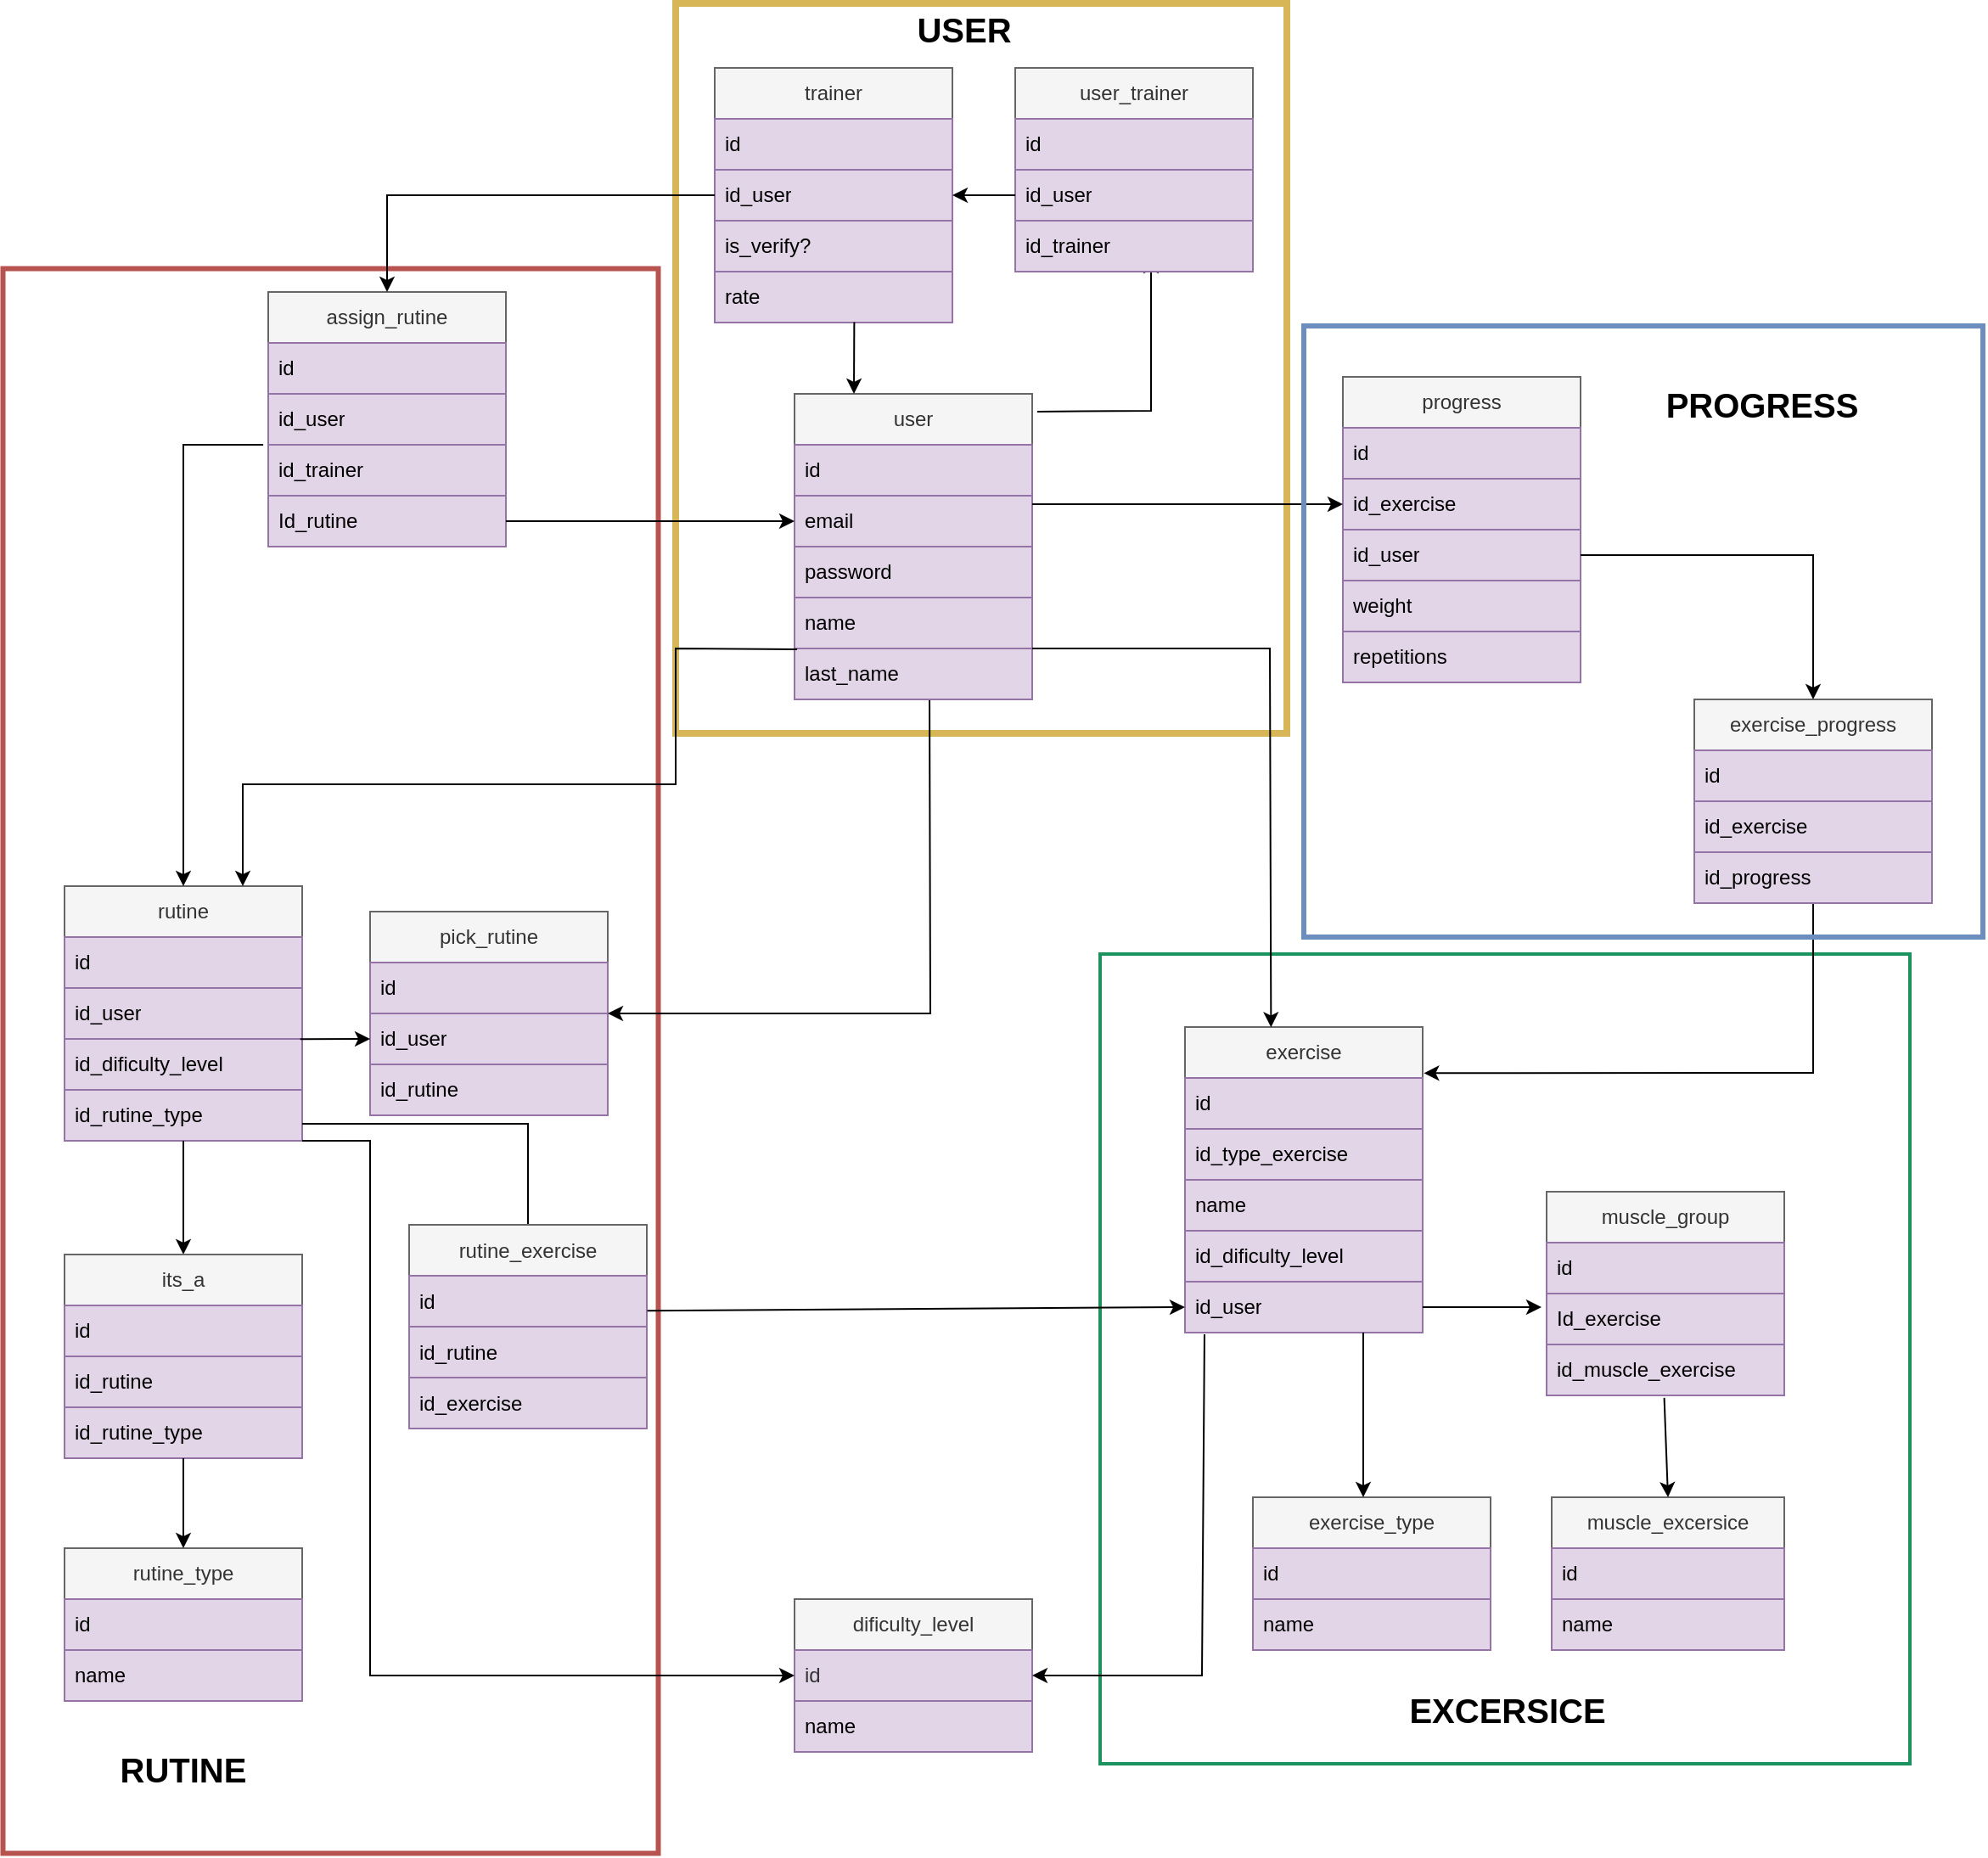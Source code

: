 <mxfile version="24.3.1" type="google">
  <diagram name="DER" id="Sy-tzXro4jiePF3tBgkx">
    <mxGraphModel grid="1" page="1" gridSize="10" guides="1" tooltips="1" connect="1" arrows="1" fold="1" pageScale="1" pageWidth="1169" pageHeight="827" math="0" shadow="0">
      <root>
        <mxCell id="0" />
        <mxCell id="1" parent="0" />
        <mxCell id="wFH0cCrwJBhisUXVBjvw-21" value="" style="rounded=0;whiteSpace=wrap;html=1;rotation=-90;fillColor=none;strokeColor=#b85450;strokeWidth=3;" vertex="1" parent="1">
          <mxGeometry x="-930" y="690" width="933.5" height="386" as="geometry" />
        </mxCell>
        <mxCell id="wFH0cCrwJBhisUXVBjvw-24" value="" style="rounded=0;whiteSpace=wrap;html=1;fillColor=none;strokeColor=#d6b656;strokeWidth=4;" vertex="1" parent="1">
          <mxGeometry x="-260" y="260" width="360" height="430" as="geometry" />
        </mxCell>
        <mxCell id="wFH0cCrwJBhisUXVBjvw-17" value="" style="whiteSpace=wrap;html=1;aspect=fixed;fillColor=none;strokeWidth=2;strokeColor=#1b935f;" vertex="1" parent="1">
          <mxGeometry x="-10" y="820" width="477" height="477" as="geometry" />
        </mxCell>
        <mxCell id="fKoAP8AsqQsR1DDhjYJr-1" value="user" style="swimlane;fontStyle=0;childLayout=stackLayout;horizontal=1;startSize=30;horizontalStack=0;resizeParent=1;resizeParentMax=0;resizeLast=0;collapsible=1;marginBottom=0;whiteSpace=wrap;html=1;fillColor=#f5f5f5;fontColor=#333333;strokeColor=#666666;" vertex="1" parent="1">
          <mxGeometry x="-190" y="490" width="140" height="180" as="geometry">
            <mxRectangle x="470" y="190" width="60" height="30" as="alternateBounds" />
          </mxGeometry>
        </mxCell>
        <mxCell id="fKoAP8AsqQsR1DDhjYJr-2" value="id" style="text;strokeColor=#9673a6;fillColor=#e1d5e7;align=left;verticalAlign=middle;spacingLeft=4;spacingRight=4;overflow=hidden;points=[[0,0.5],[1,0.5]];portConstraint=eastwest;rotatable=0;whiteSpace=wrap;html=1;" vertex="1" parent="fKoAP8AsqQsR1DDhjYJr-1">
          <mxGeometry y="30" width="140" height="30" as="geometry" />
        </mxCell>
        <mxCell id="fKoAP8AsqQsR1DDhjYJr-3" value="email" style="text;strokeColor=#9673a6;fillColor=#e1d5e7;align=left;verticalAlign=middle;spacingLeft=4;spacingRight=4;overflow=hidden;points=[[0,0.5],[1,0.5]];portConstraint=eastwest;rotatable=0;whiteSpace=wrap;html=1;" vertex="1" parent="fKoAP8AsqQsR1DDhjYJr-1">
          <mxGeometry y="60" width="140" height="30" as="geometry" />
        </mxCell>
        <mxCell id="fKoAP8AsqQsR1DDhjYJr-4" value="password" style="text;strokeColor=#9673a6;fillColor=#e1d5e7;align=left;verticalAlign=middle;spacingLeft=4;spacingRight=4;overflow=hidden;points=[[0,0.5],[1,0.5]];portConstraint=eastwest;rotatable=0;whiteSpace=wrap;html=1;" vertex="1" parent="fKoAP8AsqQsR1DDhjYJr-1">
          <mxGeometry y="90" width="140" height="30" as="geometry" />
        </mxCell>
        <mxCell id="fKoAP8AsqQsR1DDhjYJr-5" value="name" style="text;strokeColor=#9673a6;fillColor=#e1d5e7;align=left;verticalAlign=middle;spacingLeft=4;spacingRight=4;overflow=hidden;points=[[0,0.5],[1,0.5]];portConstraint=eastwest;rotatable=0;whiteSpace=wrap;html=1;" vertex="1" parent="fKoAP8AsqQsR1DDhjYJr-1">
          <mxGeometry y="120" width="140" height="30" as="geometry" />
        </mxCell>
        <mxCell id="fKoAP8AsqQsR1DDhjYJr-6" value="last_name" style="text;strokeColor=#9673a6;fillColor=#e1d5e7;align=left;verticalAlign=middle;spacingLeft=4;spacingRight=4;overflow=hidden;points=[[0,0.5],[1,0.5]];portConstraint=eastwest;rotatable=0;whiteSpace=wrap;html=1;" vertex="1" parent="fKoAP8AsqQsR1DDhjYJr-1">
          <mxGeometry y="150" width="140" height="30" as="geometry" />
        </mxCell>
        <mxCell id="fKoAP8AsqQsR1DDhjYJr-8" value="rutine" style="swimlane;fontStyle=0;childLayout=stackLayout;horizontal=1;startSize=30;horizontalStack=0;resizeParent=1;resizeParentMax=0;resizeLast=0;collapsible=1;marginBottom=0;whiteSpace=wrap;html=1;fillColor=#f5f5f5;fontColor=#333333;strokeColor=#666666;" vertex="1" parent="1">
          <mxGeometry x="-620" y="780" width="140" height="150" as="geometry" />
        </mxCell>
        <mxCell id="fKoAP8AsqQsR1DDhjYJr-9" value="id" style="text;strokeColor=#9673a6;fillColor=#e1d5e7;align=left;verticalAlign=middle;spacingLeft=4;spacingRight=4;overflow=hidden;points=[[0,0.5],[1,0.5]];portConstraint=eastwest;rotatable=0;whiteSpace=wrap;html=1;" vertex="1" parent="fKoAP8AsqQsR1DDhjYJr-8">
          <mxGeometry y="30" width="140" height="30" as="geometry" />
        </mxCell>
        <mxCell id="fKoAP8AsqQsR1DDhjYJr-10" value="id_user" style="text;strokeColor=#9673a6;fillColor=#e1d5e7;align=left;verticalAlign=middle;spacingLeft=4;spacingRight=4;overflow=hidden;points=[[0,0.5],[1,0.5]];portConstraint=eastwest;rotatable=0;whiteSpace=wrap;html=1;" vertex="1" parent="fKoAP8AsqQsR1DDhjYJr-8">
          <mxGeometry y="60" width="140" height="30" as="geometry" />
        </mxCell>
        <mxCell id="fKoAP8AsqQsR1DDhjYJr-11" value="id_dificulty_level" style="text;strokeColor=#9673a6;fillColor=#e1d5e7;align=left;verticalAlign=middle;spacingLeft=4;spacingRight=4;overflow=hidden;points=[[0,0.5],[1,0.5]];portConstraint=eastwest;rotatable=0;whiteSpace=wrap;html=1;" vertex="1" parent="fKoAP8AsqQsR1DDhjYJr-8">
          <mxGeometry y="90" width="140" height="30" as="geometry" />
        </mxCell>
        <mxCell id="fKoAP8AsqQsR1DDhjYJr-12" value="id_rutine_type" style="text;strokeColor=#9673a6;fillColor=#e1d5e7;align=left;verticalAlign=middle;spacingLeft=4;spacingRight=4;overflow=hidden;points=[[0,0.5],[1,0.5]];portConstraint=eastwest;rotatable=0;whiteSpace=wrap;html=1;" vertex="1" parent="fKoAP8AsqQsR1DDhjYJr-8">
          <mxGeometry y="120" width="140" height="30" as="geometry" />
        </mxCell>
        <mxCell id="fKoAP8AsqQsR1DDhjYJr-14" value="exercise" style="swimlane;fontStyle=0;childLayout=stackLayout;horizontal=1;startSize=30;horizontalStack=0;resizeParent=1;resizeParentMax=0;resizeLast=0;collapsible=1;marginBottom=0;whiteSpace=wrap;html=1;fillColor=#f5f5f5;fontColor=#333333;strokeColor=#666666;" vertex="1" parent="1">
          <mxGeometry x="40" y="863" width="140" height="180" as="geometry">
            <mxRectangle x="470" y="190" width="60" height="30" as="alternateBounds" />
          </mxGeometry>
        </mxCell>
        <mxCell id="fKoAP8AsqQsR1DDhjYJr-15" value="id" style="text;strokeColor=#9673a6;fillColor=#e1d5e7;align=left;verticalAlign=middle;spacingLeft=4;spacingRight=4;overflow=hidden;points=[[0,0.5],[1,0.5]];portConstraint=eastwest;rotatable=0;whiteSpace=wrap;html=1;" vertex="1" parent="fKoAP8AsqQsR1DDhjYJr-14">
          <mxGeometry y="30" width="140" height="30" as="geometry" />
        </mxCell>
        <mxCell id="fKoAP8AsqQsR1DDhjYJr-16" value="id_type_exercise" style="text;strokeColor=#9673a6;fillColor=#e1d5e7;align=left;verticalAlign=middle;spacingLeft=4;spacingRight=4;overflow=hidden;points=[[0,0.5],[1,0.5]];portConstraint=eastwest;rotatable=0;whiteSpace=wrap;html=1;" vertex="1" parent="fKoAP8AsqQsR1DDhjYJr-14">
          <mxGeometry y="60" width="140" height="30" as="geometry" />
        </mxCell>
        <mxCell id="fKoAP8AsqQsR1DDhjYJr-17" value="name" style="text;strokeColor=#9673a6;fillColor=#e1d5e7;align=left;verticalAlign=middle;spacingLeft=4;spacingRight=4;overflow=hidden;points=[[0,0.5],[1,0.5]];portConstraint=eastwest;rotatable=0;whiteSpace=wrap;html=1;" vertex="1" parent="fKoAP8AsqQsR1DDhjYJr-14">
          <mxGeometry y="90" width="140" height="30" as="geometry" />
        </mxCell>
        <mxCell id="fKoAP8AsqQsR1DDhjYJr-18" value="id_dificulty_level" style="text;strokeColor=#9673a6;fillColor=#e1d5e7;align=left;verticalAlign=middle;spacingLeft=4;spacingRight=4;overflow=hidden;points=[[0,0.5],[1,0.5]];portConstraint=eastwest;rotatable=0;whiteSpace=wrap;html=1;" vertex="1" parent="fKoAP8AsqQsR1DDhjYJr-14">
          <mxGeometry y="120" width="140" height="30" as="geometry" />
        </mxCell>
        <mxCell id="fKoAP8AsqQsR1DDhjYJr-19" value="id_user" style="text;strokeColor=#9673a6;fillColor=#e1d5e7;align=left;verticalAlign=middle;spacingLeft=4;spacingRight=4;overflow=hidden;points=[[0,0.5],[1,0.5]];portConstraint=eastwest;rotatable=0;whiteSpace=wrap;html=1;" vertex="1" parent="fKoAP8AsqQsR1DDhjYJr-14">
          <mxGeometry y="150" width="140" height="30" as="geometry" />
        </mxCell>
        <mxCell id="fKoAP8AsqQsR1DDhjYJr-20" value="trainer" style="swimlane;fontStyle=0;childLayout=stackLayout;horizontal=1;startSize=30;horizontalStack=0;resizeParent=1;resizeParentMax=0;resizeLast=0;collapsible=1;marginBottom=0;whiteSpace=wrap;html=1;fillColor=#f5f5f5;fontColor=#333333;strokeColor=#666666;" vertex="1" parent="1">
          <mxGeometry x="-237" y="298" width="140" height="150" as="geometry">
            <mxRectangle x="470" y="190" width="60" height="30" as="alternateBounds" />
          </mxGeometry>
        </mxCell>
        <mxCell id="fKoAP8AsqQsR1DDhjYJr-21" value="id" style="text;align=left;verticalAlign=middle;spacingLeft=4;spacingRight=4;overflow=hidden;points=[[0,0.5],[1,0.5]];portConstraint=eastwest;rotatable=0;whiteSpace=wrap;html=1;fillColor=#e1d5e7;strokeColor=#9673a6;" vertex="1" parent="fKoAP8AsqQsR1DDhjYJr-20">
          <mxGeometry y="30" width="140" height="30" as="geometry" />
        </mxCell>
        <mxCell id="fKoAP8AsqQsR1DDhjYJr-22" value="id_user" style="text;align=left;verticalAlign=middle;spacingLeft=4;spacingRight=4;overflow=hidden;points=[[0,0.5],[1,0.5]];portConstraint=eastwest;rotatable=0;whiteSpace=wrap;html=1;fillColor=#e1d5e7;strokeColor=#9673a6;" vertex="1" parent="fKoAP8AsqQsR1DDhjYJr-20">
          <mxGeometry y="60" width="140" height="30" as="geometry" />
        </mxCell>
        <mxCell id="fKoAP8AsqQsR1DDhjYJr-23" value="is_verify?" style="text;align=left;verticalAlign=middle;spacingLeft=4;spacingRight=4;overflow=hidden;points=[[0,0.5],[1,0.5]];portConstraint=eastwest;rotatable=0;whiteSpace=wrap;html=1;fillColor=#e1d5e7;strokeColor=#9673a6;" vertex="1" parent="fKoAP8AsqQsR1DDhjYJr-20">
          <mxGeometry y="90" width="140" height="30" as="geometry" />
        </mxCell>
        <mxCell id="fKoAP8AsqQsR1DDhjYJr-24" value="rate" style="text;align=left;verticalAlign=middle;spacingLeft=4;spacingRight=4;overflow=hidden;points=[[0,0.5],[1,0.5]];portConstraint=eastwest;rotatable=0;whiteSpace=wrap;html=1;fillColor=#e1d5e7;strokeColor=#9673a6;" vertex="1" parent="fKoAP8AsqQsR1DDhjYJr-20">
          <mxGeometry y="120" width="140" height="30" as="geometry" />
        </mxCell>
        <mxCell id="fKoAP8AsqQsR1DDhjYJr-25" value="progress" style="swimlane;fontStyle=0;childLayout=stackLayout;horizontal=1;startSize=30;horizontalStack=0;resizeParent=1;resizeParentMax=0;resizeLast=0;collapsible=1;marginBottom=0;whiteSpace=wrap;html=1;fillColor=#f5f5f5;fontColor=#333333;strokeColor=#666666;" vertex="1" parent="1">
          <mxGeometry x="133" y="480" width="140" height="180" as="geometry">
            <mxRectangle x="470" y="190" width="60" height="30" as="alternateBounds" />
          </mxGeometry>
        </mxCell>
        <mxCell id="fKoAP8AsqQsR1DDhjYJr-26" value="id" style="text;strokeColor=#9673a6;fillColor=#e1d5e7;align=left;verticalAlign=middle;spacingLeft=4;spacingRight=4;overflow=hidden;points=[[0,0.5],[1,0.5]];portConstraint=eastwest;rotatable=0;whiteSpace=wrap;html=1;" vertex="1" parent="fKoAP8AsqQsR1DDhjYJr-25">
          <mxGeometry y="30" width="140" height="30" as="geometry" />
        </mxCell>
        <mxCell id="6YS-4ABOg-kDLMqf2TI8-1" value="id_exercise" style="text;strokeColor=#9673a6;fillColor=#e1d5e7;align=left;verticalAlign=middle;spacingLeft=4;spacingRight=4;overflow=hidden;points=[[0,0.5],[1,0.5]];portConstraint=eastwest;rotatable=0;whiteSpace=wrap;html=1;" vertex="1" parent="fKoAP8AsqQsR1DDhjYJr-25">
          <mxGeometry y="60" width="140" height="30" as="geometry" />
        </mxCell>
        <mxCell id="6YS-4ABOg-kDLMqf2TI8-2" value="id_user" style="text;strokeColor=#9673a6;fillColor=#e1d5e7;align=left;verticalAlign=middle;spacingLeft=4;spacingRight=4;overflow=hidden;points=[[0,0.5],[1,0.5]];portConstraint=eastwest;rotatable=0;whiteSpace=wrap;html=1;" vertex="1" parent="fKoAP8AsqQsR1DDhjYJr-25">
          <mxGeometry y="90" width="140" height="30" as="geometry" />
        </mxCell>
        <mxCell id="fBIuaLrPlhI0Qv7ydNMc-5" value="weight" style="text;strokeColor=#9673a6;fillColor=#e1d5e7;align=left;verticalAlign=middle;spacingLeft=4;spacingRight=4;overflow=hidden;points=[[0,0.5],[1,0.5]];portConstraint=eastwest;rotatable=0;whiteSpace=wrap;html=1;" vertex="1" parent="fKoAP8AsqQsR1DDhjYJr-25">
          <mxGeometry y="120" width="140" height="30" as="geometry" />
        </mxCell>
        <mxCell id="fBIuaLrPlhI0Qv7ydNMc-6" value="repetitions" style="text;strokeColor=#9673a6;fillColor=#e1d5e7;align=left;verticalAlign=middle;spacingLeft=4;spacingRight=4;overflow=hidden;points=[[0,0.5],[1,0.5]];portConstraint=eastwest;rotatable=0;whiteSpace=wrap;html=1;" vertex="1" parent="fKoAP8AsqQsR1DDhjYJr-25">
          <mxGeometry y="150" width="140" height="30" as="geometry" />
        </mxCell>
        <mxCell id="fKoAP8AsqQsR1DDhjYJr-30" value="dificulty_level" style="swimlane;fontStyle=0;childLayout=stackLayout;horizontal=1;startSize=30;horizontalStack=0;resizeParent=1;resizeParentMax=0;resizeLast=0;collapsible=1;marginBottom=0;whiteSpace=wrap;html=1;fillColor=#f5f5f5;fontColor=#333333;strokeColor=#666666;" vertex="1" parent="1">
          <mxGeometry x="-190" y="1200" width="140" height="90" as="geometry">
            <mxRectangle x="470" y="190" width="60" height="30" as="alternateBounds" />
          </mxGeometry>
        </mxCell>
        <mxCell id="fKoAP8AsqQsR1DDhjYJr-31" value="id" style="text;strokeColor=#9673a6;fillColor=#e1d5e7;align=left;verticalAlign=middle;spacingLeft=4;spacingRight=4;overflow=hidden;points=[[0,0.5],[1,0.5]];portConstraint=eastwest;rotatable=0;whiteSpace=wrap;html=1;fontColor=#333333;" vertex="1" parent="fKoAP8AsqQsR1DDhjYJr-30">
          <mxGeometry y="30" width="140" height="30" as="geometry" />
        </mxCell>
        <mxCell id="sfmUpo5nb_P3Y5WMEgTb-9" value="name" style="text;strokeColor=#9673a6;fillColor=#e1d5e7;align=left;verticalAlign=middle;spacingLeft=4;spacingRight=4;overflow=hidden;points=[[0,0.5],[1,0.5]];portConstraint=eastwest;rotatable=0;whiteSpace=wrap;html=1;" vertex="1" parent="fKoAP8AsqQsR1DDhjYJr-30">
          <mxGeometry y="60" width="140" height="30" as="geometry" />
        </mxCell>
        <mxCell id="fKoAP8AsqQsR1DDhjYJr-32" value="exercise_type" style="swimlane;fontStyle=0;childLayout=stackLayout;horizontal=1;startSize=30;horizontalStack=0;resizeParent=1;resizeParentMax=0;resizeLast=0;collapsible=1;marginBottom=0;whiteSpace=wrap;html=1;fillColor=#f5f5f5;fontColor=#333333;strokeColor=#666666;" vertex="1" parent="1">
          <mxGeometry x="80" y="1140" width="140" height="90" as="geometry">
            <mxRectangle x="470" y="190" width="60" height="30" as="alternateBounds" />
          </mxGeometry>
        </mxCell>
        <mxCell id="fKoAP8AsqQsR1DDhjYJr-33" value="id" style="text;strokeColor=#9673a6;fillColor=#e1d5e7;align=left;verticalAlign=middle;spacingLeft=4;spacingRight=4;overflow=hidden;points=[[0,0.5],[1,0.5]];portConstraint=eastwest;rotatable=0;whiteSpace=wrap;html=1;" vertex="1" parent="fKoAP8AsqQsR1DDhjYJr-32">
          <mxGeometry y="30" width="140" height="30" as="geometry" />
        </mxCell>
        <mxCell id="uVKZ8VX52OgUNo_rHZwQ-2" value="name" style="text;strokeColor=#9673a6;fillColor=#e1d5e7;align=left;verticalAlign=middle;spacingLeft=4;spacingRight=4;overflow=hidden;points=[[0,0.5],[1,0.5]];portConstraint=eastwest;rotatable=0;whiteSpace=wrap;html=1;" vertex="1" parent="fKoAP8AsqQsR1DDhjYJr-32">
          <mxGeometry y="60" width="140" height="30" as="geometry" />
        </mxCell>
        <mxCell id="fKoAP8AsqQsR1DDhjYJr-34" value="" style="endArrow=classic;html=1;rounded=0;exitX=1;exitY=0;exitDx=0;exitDy=0;entryX=0.362;entryY=0.001;entryDx=0;entryDy=0;entryPerimeter=0;exitPerimeter=0;" edge="1" parent="1" source="fKoAP8AsqQsR1DDhjYJr-6" target="fKoAP8AsqQsR1DDhjYJr-14">
          <mxGeometry width="50" height="50" relative="1" as="geometry">
            <mxPoint x="-92.52" y="664.02" as="sourcePoint" />
            <mxPoint x="30" y="730" as="targetPoint" />
            <Array as="points">
              <mxPoint x="90" y="640" />
            </Array>
          </mxGeometry>
        </mxCell>
        <mxCell id="fKoAP8AsqQsR1DDhjYJr-35" value="muscle_excersice" style="swimlane;fontStyle=0;childLayout=stackLayout;horizontal=1;startSize=30;horizontalStack=0;resizeParent=1;resizeParentMax=0;resizeLast=0;collapsible=1;marginBottom=0;whiteSpace=wrap;html=1;fillColor=#f5f5f5;fontColor=#333333;strokeColor=#666666;" vertex="1" parent="1">
          <mxGeometry x="256" y="1140" width="137" height="90" as="geometry">
            <mxRectangle x="470" y="190" width="60" height="30" as="alternateBounds" />
          </mxGeometry>
        </mxCell>
        <mxCell id="fKoAP8AsqQsR1DDhjYJr-36" value="id" style="text;strokeColor=#9673a6;fillColor=#e1d5e7;align=left;verticalAlign=middle;spacingLeft=4;spacingRight=4;overflow=hidden;points=[[0,0.5],[1,0.5]];portConstraint=eastwest;rotatable=0;whiteSpace=wrap;html=1;" vertex="1" parent="fKoAP8AsqQsR1DDhjYJr-35">
          <mxGeometry y="30" width="137" height="30" as="geometry" />
        </mxCell>
        <mxCell id="fKoAP8AsqQsR1DDhjYJr-37" value="name" style="text;strokeColor=#9673a6;fillColor=#e1d5e7;align=left;verticalAlign=middle;spacingLeft=4;spacingRight=4;overflow=hidden;points=[[0,0.5],[1,0.5]];portConstraint=eastwest;rotatable=0;whiteSpace=wrap;html=1;" vertex="1" parent="fKoAP8AsqQsR1DDhjYJr-35">
          <mxGeometry y="60" width="137" height="30" as="geometry" />
        </mxCell>
        <mxCell id="6YS-4ABOg-kDLMqf2TI8-3" value="" style="endArrow=classic;html=1;rounded=0;entryX=0;entryY=0.5;entryDx=0;entryDy=0;" edge="1" parent="1" target="6YS-4ABOg-kDLMqf2TI8-1">
          <mxGeometry width="50" height="50" relative="1" as="geometry">
            <mxPoint x="-50" y="555" as="sourcePoint" />
            <mxPoint x="80" y="555" as="targetPoint" />
          </mxGeometry>
        </mxCell>
        <mxCell id="sfmUpo5nb_P3Y5WMEgTb-1" value="muscle_group" style="swimlane;fontStyle=0;childLayout=stackLayout;horizontal=1;startSize=30;horizontalStack=0;resizeParent=1;resizeParentMax=0;resizeLast=0;collapsible=1;marginBottom=0;whiteSpace=wrap;html=1;fillColor=#f5f5f5;fontColor=#333333;strokeColor=#666666;" vertex="1" parent="1">
          <mxGeometry x="253" y="960" width="140" height="120" as="geometry">
            <mxRectangle x="470" y="190" width="60" height="30" as="alternateBounds" />
          </mxGeometry>
        </mxCell>
        <mxCell id="sfmUpo5nb_P3Y5WMEgTb-2" value="id" style="text;strokeColor=#9673a6;fillColor=#e1d5e7;align=left;verticalAlign=middle;spacingLeft=4;spacingRight=4;overflow=hidden;points=[[0,0.5],[1,0.5]];portConstraint=eastwest;rotatable=0;whiteSpace=wrap;html=1;" vertex="1" parent="sfmUpo5nb_P3Y5WMEgTb-1">
          <mxGeometry y="30" width="140" height="30" as="geometry" />
        </mxCell>
        <mxCell id="sfmUpo5nb_P3Y5WMEgTb-3" value="Id_exercise" style="text;strokeColor=#9673a6;fillColor=#e1d5e7;align=left;verticalAlign=middle;spacingLeft=4;spacingRight=4;overflow=hidden;points=[[0,0.5],[1,0.5]];portConstraint=eastwest;rotatable=0;whiteSpace=wrap;html=1;" vertex="1" parent="sfmUpo5nb_P3Y5WMEgTb-1">
          <mxGeometry y="60" width="140" height="30" as="geometry" />
        </mxCell>
        <mxCell id="sfmUpo5nb_P3Y5WMEgTb-5" value="id_muscle_exercise" style="text;strokeColor=#9673a6;fillColor=#e1d5e7;align=left;verticalAlign=middle;spacingLeft=4;spacingRight=4;overflow=hidden;points=[[0,0.5],[1,0.5]];portConstraint=eastwest;rotatable=0;whiteSpace=wrap;html=1;" vertex="1" parent="sfmUpo5nb_P3Y5WMEgTb-1">
          <mxGeometry y="90" width="140" height="30" as="geometry" />
        </mxCell>
        <mxCell id="6YS-4ABOg-kDLMqf2TI8-7" value="" style="endArrow=classic;html=1;rounded=0;entryX=1.005;entryY=0.151;entryDx=0;entryDy=0;entryPerimeter=0;exitX=0.5;exitY=1;exitDx=0;exitDy=0;" edge="1" parent="1" source="Akn_ElKq22y6azfKkZYL-5" target="fKoAP8AsqQsR1DDhjYJr-14">
          <mxGeometry width="50" height="50" relative="1" as="geometry">
            <mxPoint x="340" y="760" as="sourcePoint" />
            <mxPoint x="130" y="760" as="targetPoint" />
            <Array as="points">
              <mxPoint x="410" y="890" />
            </Array>
          </mxGeometry>
        </mxCell>
        <mxCell id="6YS-4ABOg-kDLMqf2TI8-8" value="" style="endArrow=classic;html=1;rounded=0;exitX=0.75;exitY=1;exitDx=0;exitDy=0;" edge="1" parent="1" source="fKoAP8AsqQsR1DDhjYJr-14">
          <mxGeometry width="50" height="50" relative="1" as="geometry">
            <mxPoint x="110" y="920" as="sourcePoint" />
            <mxPoint x="145" y="1140" as="targetPoint" />
            <Array as="points" />
          </mxGeometry>
        </mxCell>
        <mxCell id="sfmUpo5nb_P3Y5WMEgTb-8" value="" style="endArrow=classic;html=1;rounded=0;exitX=1;exitY=0.5;exitDx=0;exitDy=0;" edge="1" parent="1" source="fKoAP8AsqQsR1DDhjYJr-19">
          <mxGeometry width="50" height="50" relative="1" as="geometry">
            <mxPoint x="-187" y="940" as="sourcePoint" />
            <mxPoint x="250" y="1028" as="targetPoint" />
            <Array as="points" />
          </mxGeometry>
        </mxCell>
        <mxCell id="sfmUpo5nb_P3Y5WMEgTb-6" value="" style="endArrow=classic;html=1;rounded=0;exitX=0.495;exitY=1.048;exitDx=0;exitDy=0;exitPerimeter=0;entryX=0.5;entryY=0;entryDx=0;entryDy=0;" edge="1" parent="1" source="sfmUpo5nb_P3Y5WMEgTb-5" target="fKoAP8AsqQsR1DDhjYJr-35">
          <mxGeometry width="50" height="50" relative="1" as="geometry">
            <mxPoint x="-207" y="1170" as="sourcePoint" />
            <mxPoint x="-157" y="1120" as="targetPoint" />
          </mxGeometry>
        </mxCell>
        <mxCell id="6YS-4ABOg-kDLMqf2TI8-11" value="" style="endArrow=classic;html=1;rounded=0;entryX=0.25;entryY=0;entryDx=0;entryDy=0;exitX=0.587;exitY=0.99;exitDx=0;exitDy=0;exitPerimeter=0;" edge="1" parent="1" source="fKoAP8AsqQsR1DDhjYJr-24" target="fKoAP8AsqQsR1DDhjYJr-1">
          <mxGeometry width="50" height="50" relative="1" as="geometry">
            <mxPoint x="-150" y="450" as="sourcePoint" />
            <mxPoint x="-169" y="480" as="targetPoint" />
          </mxGeometry>
        </mxCell>
        <mxCell id="sfmUpo5nb_P3Y5WMEgTb-11" value="rutine_type" style="swimlane;fontStyle=0;childLayout=stackLayout;horizontal=1;startSize=30;horizontalStack=0;resizeParent=1;resizeParentMax=0;resizeLast=0;collapsible=1;marginBottom=0;whiteSpace=wrap;html=1;fillColor=#f5f5f5;fontColor=#333333;strokeColor=#666666;" vertex="1" parent="1">
          <mxGeometry x="-620" y="1170" width="140" height="90" as="geometry">
            <mxRectangle x="470" y="190" width="60" height="30" as="alternateBounds" />
          </mxGeometry>
        </mxCell>
        <mxCell id="sfmUpo5nb_P3Y5WMEgTb-12" value="id" style="text;strokeColor=#9673a6;fillColor=#e1d5e7;align=left;verticalAlign=middle;spacingLeft=4;spacingRight=4;overflow=hidden;points=[[0,0.5],[1,0.5]];portConstraint=eastwest;rotatable=0;whiteSpace=wrap;html=1;" vertex="1" parent="sfmUpo5nb_P3Y5WMEgTb-11">
          <mxGeometry y="30" width="140" height="30" as="geometry" />
        </mxCell>
        <mxCell id="sfmUpo5nb_P3Y5WMEgTb-13" value="name" style="text;strokeColor=#9673a6;fillColor=#e1d5e7;align=left;verticalAlign=middle;spacingLeft=4;spacingRight=4;overflow=hidden;points=[[0,0.5],[1,0.5]];portConstraint=eastwest;rotatable=0;whiteSpace=wrap;html=1;" vertex="1" parent="sfmUpo5nb_P3Y5WMEgTb-11">
          <mxGeometry y="60" width="140" height="30" as="geometry" />
        </mxCell>
        <mxCell id="6YS-4ABOg-kDLMqf2TI8-16" value="" style="endArrow=classic;html=1;rounded=0;exitX=0.5;exitY=1;exitDx=0;exitDy=0;entryX=0.5;entryY=0;entryDx=0;entryDy=0;" edge="1" parent="1" source="fKoAP8AsqQsR1DDhjYJr-8" target="3xoSgwgY9bkzA2TxnGna-2">
          <mxGeometry width="50" height="50" relative="1" as="geometry">
            <mxPoint x="-692.34" y="664.32" as="sourcePoint" />
            <mxPoint x="-472" y="1030" as="targetPoint" />
          </mxGeometry>
        </mxCell>
        <mxCell id="sfmUpo5nb_P3Y5WMEgTb-14" value="pick_rutine" style="swimlane;fontStyle=0;childLayout=stackLayout;horizontal=1;startSize=30;horizontalStack=0;resizeParent=1;resizeParentMax=0;resizeLast=0;collapsible=1;marginBottom=0;whiteSpace=wrap;html=1;fillColor=#f5f5f5;fontColor=#333333;strokeColor=#666666;" vertex="1" parent="1">
          <mxGeometry x="-440" y="795" width="140" height="120" as="geometry">
            <mxRectangle x="470" y="190" width="60" height="30" as="alternateBounds" />
          </mxGeometry>
        </mxCell>
        <mxCell id="sfmUpo5nb_P3Y5WMEgTb-15" value="id" style="text;strokeColor=#9673a6;fillColor=#e1d5e7;align=left;verticalAlign=middle;spacingLeft=4;spacingRight=4;overflow=hidden;points=[[0,0.5],[1,0.5]];portConstraint=eastwest;rotatable=0;whiteSpace=wrap;html=1;" vertex="1" parent="sfmUpo5nb_P3Y5WMEgTb-14">
          <mxGeometry y="30" width="140" height="30" as="geometry" />
        </mxCell>
        <mxCell id="sfmUpo5nb_P3Y5WMEgTb-16" value="id_user" style="text;strokeColor=#9673a6;fillColor=#e1d5e7;align=left;verticalAlign=middle;spacingLeft=4;spacingRight=4;overflow=hidden;points=[[0,0.5],[1,0.5]];portConstraint=eastwest;rotatable=0;whiteSpace=wrap;html=1;" vertex="1" parent="sfmUpo5nb_P3Y5WMEgTb-14">
          <mxGeometry y="60" width="140" height="30" as="geometry" />
        </mxCell>
        <mxCell id="sfmUpo5nb_P3Y5WMEgTb-17" value="id_rutine" style="text;strokeColor=#9673a6;fillColor=#e1d5e7;align=left;verticalAlign=middle;spacingLeft=4;spacingRight=4;overflow=hidden;points=[[0,0.5],[1,0.5]];portConstraint=eastwest;rotatable=0;whiteSpace=wrap;html=1;" vertex="1" parent="sfmUpo5nb_P3Y5WMEgTb-14">
          <mxGeometry y="90" width="140" height="30" as="geometry" />
        </mxCell>
        <mxCell id="sfmUpo5nb_P3Y5WMEgTb-18" value="" style="endArrow=classic;html=1;rounded=0;entryX=1;entryY=0.5;entryDx=0;entryDy=0;exitX=0.568;exitY=1.017;exitDx=0;exitDy=0;exitPerimeter=0;" edge="1" parent="1" source="fKoAP8AsqQsR1DDhjYJr-6" target="sfmUpo5nb_P3Y5WMEgTb-14">
          <mxGeometry width="50" height="50" relative="1" as="geometry">
            <mxPoint x="-117" y="750" as="sourcePoint" />
            <mxPoint x="-407" y="710" as="targetPoint" />
            <Array as="points">
              <mxPoint x="-110" y="855" />
            </Array>
          </mxGeometry>
        </mxCell>
        <mxCell id="sfmUpo5nb_P3Y5WMEgTb-32" value="" style="endArrow=classic;html=1;rounded=0;exitX=1.021;exitY=0.058;exitDx=0;exitDy=0;exitPerimeter=0;" edge="1" parent="1" source="fKoAP8AsqQsR1DDhjYJr-1">
          <mxGeometry width="50" height="50" relative="1" as="geometry">
            <mxPoint x="-156" y="383" as="sourcePoint" />
            <mxPoint x="20" y="410" as="targetPoint" />
            <Array as="points">
              <mxPoint x="20" y="500" />
              <mxPoint x="20" y="470" />
            </Array>
          </mxGeometry>
        </mxCell>
        <mxCell id="sfmUpo5nb_P3Y5WMEgTb-33" value="" style="endArrow=classic;html=1;rounded=0;entryX=0.5;entryY=0;entryDx=0;entryDy=0;exitX=-0.021;exitY=0;exitDx=0;exitDy=0;exitPerimeter=0;" edge="1" parent="1" source="Akn_ElKq22y6azfKkZYL-13" target="fKoAP8AsqQsR1DDhjYJr-8">
          <mxGeometry width="50" height="50" relative="1" as="geometry">
            <mxPoint x="-480" y="650" as="sourcePoint" />
            <mxPoint x="-527" y="470" as="targetPoint" />
            <Array as="points">
              <mxPoint x="-550" y="520" />
            </Array>
          </mxGeometry>
        </mxCell>
        <mxCell id="drKVRC6gpU4FhVPR0BsF-1" value="" style="endArrow=classic;html=1;rounded=0;entryX=0.5;entryY=0;entryDx=0;entryDy=0;" edge="1" parent="1" target="drKVRC6gpU4FhVPR0BsF-3">
          <mxGeometry width="50" height="50" relative="1" as="geometry">
            <mxPoint x="-480" y="920" as="sourcePoint" />
            <mxPoint x="-300" y="910" as="targetPoint" />
            <Array as="points">
              <mxPoint x="-347" y="920" />
            </Array>
          </mxGeometry>
        </mxCell>
        <mxCell id="drKVRC6gpU4FhVPR0BsF-2" value="rutine_exercise" style="swimlane;fontStyle=0;childLayout=stackLayout;horizontal=1;startSize=30;horizontalStack=0;resizeParent=1;resizeParentMax=0;resizeLast=0;collapsible=1;marginBottom=0;whiteSpace=wrap;html=1;fillColor=#f5f5f5;fontColor=#333333;strokeColor=#666666;" vertex="1" parent="1">
          <mxGeometry x="-417" y="979.5" width="140" height="120" as="geometry">
            <mxRectangle x="470" y="190" width="60" height="30" as="alternateBounds" />
          </mxGeometry>
        </mxCell>
        <mxCell id="drKVRC6gpU4FhVPR0BsF-3" value="id" style="text;strokeColor=#9673a6;fillColor=#e1d5e7;align=left;verticalAlign=middle;spacingLeft=4;spacingRight=4;overflow=hidden;points=[[0,0.5],[1,0.5]];portConstraint=eastwest;rotatable=0;whiteSpace=wrap;html=1;" vertex="1" parent="drKVRC6gpU4FhVPR0BsF-2">
          <mxGeometry y="30" width="140" height="30" as="geometry" />
        </mxCell>
        <mxCell id="drKVRC6gpU4FhVPR0BsF-4" value="id_rutine" style="text;strokeColor=#9673a6;fillColor=#e1d5e7;align=left;verticalAlign=middle;spacingLeft=4;spacingRight=4;overflow=hidden;points=[[0,0.5],[1,0.5]];portConstraint=eastwest;rotatable=0;whiteSpace=wrap;html=1;" vertex="1" parent="drKVRC6gpU4FhVPR0BsF-2">
          <mxGeometry y="60" width="140" height="30" as="geometry" />
        </mxCell>
        <mxCell id="sfmUpo5nb_P3Y5WMEgTb-39" value="id_exercise" style="text;strokeColor=#9673a6;fillColor=#e1d5e7;align=left;verticalAlign=middle;spacingLeft=4;spacingRight=4;overflow=hidden;points=[[0,0.5],[1,0.5]];portConstraint=eastwest;rotatable=0;whiteSpace=wrap;html=1;" vertex="1" parent="drKVRC6gpU4FhVPR0BsF-2">
          <mxGeometry y="90" width="140" height="30" as="geometry" />
        </mxCell>
        <mxCell id="drKVRC6gpU4FhVPR0BsF-5" value="" style="endArrow=classic;html=1;rounded=0;entryX=0;entryY=0.5;entryDx=0;entryDy=0;exitX=1.002;exitY=0.687;exitDx=0;exitDy=0;exitPerimeter=0;" edge="1" parent="1" source="drKVRC6gpU4FhVPR0BsF-3" target="fKoAP8AsqQsR1DDhjYJr-19">
          <mxGeometry width="50" height="50" relative="1" as="geometry">
            <mxPoint x="-90" y="990" as="sourcePoint" />
            <mxPoint x="-10" y="950" as="targetPoint" />
            <Array as="points" />
          </mxGeometry>
        </mxCell>
        <mxCell id="ui1NHmLLtX7qCI1cBO4Y-1" value="user_trainer" style="swimlane;fontStyle=0;childLayout=stackLayout;horizontal=1;startSize=30;horizontalStack=0;resizeParent=1;resizeParentMax=0;resizeLast=0;collapsible=1;marginBottom=0;whiteSpace=wrap;html=1;fillColor=#f5f5f5;fontColor=#333333;strokeColor=#666666;" vertex="1" parent="1">
          <mxGeometry x="-60" y="298" width="140" height="120" as="geometry">
            <mxRectangle x="470" y="190" width="60" height="30" as="alternateBounds" />
          </mxGeometry>
        </mxCell>
        <mxCell id="ui1NHmLLtX7qCI1cBO4Y-2" value="id" style="text;align=left;verticalAlign=middle;spacingLeft=4;spacingRight=4;overflow=hidden;points=[[0,0.5],[1,0.5]];portConstraint=eastwest;rotatable=0;whiteSpace=wrap;html=1;fillColor=#e1d5e7;strokeColor=#9673a6;" vertex="1" parent="ui1NHmLLtX7qCI1cBO4Y-1">
          <mxGeometry y="30" width="140" height="30" as="geometry" />
        </mxCell>
        <mxCell id="ui1NHmLLtX7qCI1cBO4Y-3" value="id_user" style="text;align=left;verticalAlign=middle;spacingLeft=4;spacingRight=4;overflow=hidden;points=[[0,0.5],[1,0.5]];portConstraint=eastwest;rotatable=0;whiteSpace=wrap;html=1;fillColor=#e1d5e7;strokeColor=#9673a6;" vertex="1" parent="ui1NHmLLtX7qCI1cBO4Y-1">
          <mxGeometry y="60" width="140" height="30" as="geometry" />
        </mxCell>
        <mxCell id="ui1NHmLLtX7qCI1cBO4Y-4" value="id_trainer" style="text;align=left;verticalAlign=middle;spacingLeft=4;spacingRight=4;overflow=hidden;points=[[0,0.5],[1,0.5]];portConstraint=eastwest;rotatable=0;whiteSpace=wrap;html=1;fillColor=#e1d5e7;strokeColor=#9673a6;" vertex="1" parent="ui1NHmLLtX7qCI1cBO4Y-1">
          <mxGeometry y="90" width="140" height="30" as="geometry" />
        </mxCell>
        <mxCell id="ui1NHmLLtX7qCI1cBO4Y-6" value="" style="endArrow=classic;html=1;rounded=0;exitX=0;exitY=0.5;exitDx=0;exitDy=0;entryX=1;entryY=0.5;entryDx=0;entryDy=0;" edge="1" parent="1" source="ui1NHmLLtX7qCI1cBO4Y-3" target="fKoAP8AsqQsR1DDhjYJr-20">
          <mxGeometry width="50" height="50" relative="1" as="geometry">
            <mxPoint x="-122" y="490" as="sourcePoint" />
            <mxPoint x="-15" y="458" as="targetPoint" />
          </mxGeometry>
        </mxCell>
        <mxCell id="3xoSgwgY9bkzA2TxnGna-1" value="" style="endArrow=classic;html=1;rounded=0;entryX=0;entryY=0.5;entryDx=0;entryDy=0;exitX=1;exitY=1;exitDx=0;exitDy=0;" edge="1" parent="1" source="fKoAP8AsqQsR1DDhjYJr-8" target="fKoAP8AsqQsR1DDhjYJr-31">
          <mxGeometry width="50" height="50" relative="1" as="geometry">
            <mxPoint x="-350" y="930" as="sourcePoint" />
            <mxPoint x="-310" y="1080" as="targetPoint" />
            <Array as="points">
              <mxPoint x="-440" y="930" />
              <mxPoint x="-440" y="1245" />
            </Array>
          </mxGeometry>
        </mxCell>
        <mxCell id="3xoSgwgY9bkzA2TxnGna-2" value="its_a" style="swimlane;fontStyle=0;childLayout=stackLayout;horizontal=1;startSize=30;horizontalStack=0;resizeParent=1;resizeParentMax=0;resizeLast=0;collapsible=1;marginBottom=0;whiteSpace=wrap;html=1;fillColor=#f5f5f5;fontColor=#333333;strokeColor=#666666;" vertex="1" parent="1">
          <mxGeometry x="-620" y="997" width="140" height="120" as="geometry">
            <mxRectangle x="470" y="190" width="60" height="30" as="alternateBounds" />
          </mxGeometry>
        </mxCell>
        <mxCell id="3xoSgwgY9bkzA2TxnGna-3" value="id" style="text;strokeColor=#9673a6;fillColor=#e1d5e7;align=left;verticalAlign=middle;spacingLeft=4;spacingRight=4;overflow=hidden;points=[[0,0.5],[1,0.5]];portConstraint=eastwest;rotatable=0;whiteSpace=wrap;html=1;" vertex="1" parent="3xoSgwgY9bkzA2TxnGna-2">
          <mxGeometry y="30" width="140" height="30" as="geometry" />
        </mxCell>
        <mxCell id="3xoSgwgY9bkzA2TxnGna-4" value="id_rutine" style="text;strokeColor=#9673a6;fillColor=#e1d5e7;align=left;verticalAlign=middle;spacingLeft=4;spacingRight=4;overflow=hidden;points=[[0,0.5],[1,0.5]];portConstraint=eastwest;rotatable=0;whiteSpace=wrap;html=1;" vertex="1" parent="3xoSgwgY9bkzA2TxnGna-2">
          <mxGeometry y="60" width="140" height="30" as="geometry" />
        </mxCell>
        <mxCell id="Akn_ElKq22y6azfKkZYL-4" value="id_rutine_type" style="text;strokeColor=#9673a6;fillColor=#e1d5e7;align=left;verticalAlign=middle;spacingLeft=4;spacingRight=4;overflow=hidden;points=[[0,0.5],[1,0.5]];portConstraint=eastwest;rotatable=0;whiteSpace=wrap;html=1;" vertex="1" parent="3xoSgwgY9bkzA2TxnGna-2">
          <mxGeometry y="90" width="140" height="30" as="geometry" />
        </mxCell>
        <mxCell id="3xoSgwgY9bkzA2TxnGna-6" value="" style="endArrow=classic;html=1;rounded=0;entryX=0.5;entryY=0;entryDx=0;entryDy=0;exitX=0.5;exitY=1;exitDx=0;exitDy=0;" edge="1" parent="1" source="3xoSgwgY9bkzA2TxnGna-2" target="sfmUpo5nb_P3Y5WMEgTb-11">
          <mxGeometry width="50" height="50" relative="1" as="geometry">
            <mxPoint x="-470" y="1150" as="sourcePoint" />
            <mxPoint x="-120" y="1050" as="targetPoint" />
          </mxGeometry>
        </mxCell>
        <mxCell id="Akn_ElKq22y6azfKkZYL-5" value="exercise_progress" style="swimlane;fontStyle=0;childLayout=stackLayout;horizontal=1;startSize=30;horizontalStack=0;resizeParent=1;resizeParentMax=0;resizeLast=0;collapsible=1;marginBottom=0;whiteSpace=wrap;html=1;fillColor=#f5f5f5;fontColor=#333333;strokeColor=#666666;" vertex="1" parent="1">
          <mxGeometry x="340" y="670" width="140" height="120" as="geometry">
            <mxRectangle x="470" y="190" width="60" height="30" as="alternateBounds" />
          </mxGeometry>
        </mxCell>
        <mxCell id="Akn_ElKq22y6azfKkZYL-6" value="id" style="text;strokeColor=#9673a6;fillColor=#e1d5e7;align=left;verticalAlign=middle;spacingLeft=4;spacingRight=4;overflow=hidden;points=[[0,0.5],[1,0.5]];portConstraint=eastwest;rotatable=0;whiteSpace=wrap;html=1;" vertex="1" parent="Akn_ElKq22y6azfKkZYL-5">
          <mxGeometry y="30" width="140" height="30" as="geometry" />
        </mxCell>
        <mxCell id="Akn_ElKq22y6azfKkZYL-7" value="id_exercise" style="text;strokeColor=#9673a6;fillColor=#e1d5e7;align=left;verticalAlign=middle;spacingLeft=4;spacingRight=4;overflow=hidden;points=[[0,0.5],[1,0.5]];portConstraint=eastwest;rotatable=0;whiteSpace=wrap;html=1;" vertex="1" parent="Akn_ElKq22y6azfKkZYL-5">
          <mxGeometry y="60" width="140" height="30" as="geometry" />
        </mxCell>
        <mxCell id="Akn_ElKq22y6azfKkZYL-8" value="id_progress" style="text;strokeColor=#9673a6;fillColor=#e1d5e7;align=left;verticalAlign=middle;spacingLeft=4;spacingRight=4;overflow=hidden;points=[[0,0.5],[1,0.5]];portConstraint=eastwest;rotatable=0;whiteSpace=wrap;html=1;" vertex="1" parent="Akn_ElKq22y6azfKkZYL-5">
          <mxGeometry y="90" width="140" height="30" as="geometry" />
        </mxCell>
        <mxCell id="3xoSgwgY9bkzA2TxnGna-8" value="" style="endArrow=classic;html=1;rounded=0;exitX=1;exitY=0.5;exitDx=0;exitDy=0;entryX=0.5;entryY=0;entryDx=0;entryDy=0;" edge="1" parent="1" source="6YS-4ABOg-kDLMqf2TI8-2" target="Akn_ElKq22y6azfKkZYL-5">
          <mxGeometry width="50" height="50" relative="1" as="geometry">
            <mxPoint x="-130" y="780" as="sourcePoint" />
            <mxPoint x="-80" y="730" as="targetPoint" />
            <Array as="points">
              <mxPoint x="410" y="585" />
            </Array>
          </mxGeometry>
        </mxCell>
        <mxCell id="Akn_ElKq22y6azfKkZYL-11" value="assign_rutine" style="swimlane;fontStyle=0;childLayout=stackLayout;horizontal=1;startSize=30;horizontalStack=0;resizeParent=1;resizeParentMax=0;resizeLast=0;collapsible=1;marginBottom=0;whiteSpace=wrap;html=1;fillColor=#f5f5f5;fontColor=#333333;strokeColor=#666666;" vertex="1" parent="1">
          <mxGeometry x="-500" y="430" width="140" height="150" as="geometry">
            <mxRectangle x="470" y="190" width="60" height="30" as="alternateBounds" />
          </mxGeometry>
        </mxCell>
        <mxCell id="Akn_ElKq22y6azfKkZYL-12" value="id" style="text;strokeColor=#9673a6;fillColor=#e1d5e7;align=left;verticalAlign=middle;spacingLeft=4;spacingRight=4;overflow=hidden;points=[[0,0.5],[1,0.5]];portConstraint=eastwest;rotatable=0;whiteSpace=wrap;html=1;" vertex="1" parent="Akn_ElKq22y6azfKkZYL-11">
          <mxGeometry y="30" width="140" height="30" as="geometry" />
        </mxCell>
        <mxCell id="IxrGfFngIc4FQ2Gh_yyI-1" value="id_user" style="text;strokeColor=#9673a6;fillColor=#e1d5e7;align=left;verticalAlign=middle;spacingLeft=4;spacingRight=4;overflow=hidden;points=[[0,0.5],[1,0.5]];portConstraint=eastwest;rotatable=0;whiteSpace=wrap;html=1;" vertex="1" parent="Akn_ElKq22y6azfKkZYL-11">
          <mxGeometry y="60" width="140" height="30" as="geometry" />
        </mxCell>
        <mxCell id="Akn_ElKq22y6azfKkZYL-13" value="id_trainer" style="text;strokeColor=#9673a6;fillColor=#e1d5e7;align=left;verticalAlign=middle;spacingLeft=4;spacingRight=4;overflow=hidden;points=[[0,0.5],[1,0.5]];portConstraint=eastwest;rotatable=0;whiteSpace=wrap;html=1;" vertex="1" parent="Akn_ElKq22y6azfKkZYL-11">
          <mxGeometry y="90" width="140" height="30" as="geometry" />
        </mxCell>
        <mxCell id="Akn_ElKq22y6azfKkZYL-14" value="Id_rutine" style="text;strokeColor=#9673a6;fillColor=#e1d5e7;align=left;verticalAlign=middle;spacingLeft=4;spacingRight=4;overflow=hidden;points=[[0,0.5],[1,0.5]];portConstraint=eastwest;rotatable=0;whiteSpace=wrap;html=1;" vertex="1" parent="Akn_ElKq22y6azfKkZYL-11">
          <mxGeometry y="120" width="140" height="30" as="geometry" />
        </mxCell>
        <mxCell id="3xoSgwgY9bkzA2TxnGna-17" value="" style="endArrow=classic;html=1;rounded=0;entryX=0.75;entryY=0;entryDx=0;entryDy=0;exitX=0.011;exitY=1.017;exitDx=0;exitDy=0;exitPerimeter=0;" edge="1" parent="1" source="fKoAP8AsqQsR1DDhjYJr-5" target="fKoAP8AsqQsR1DDhjYJr-8">
          <mxGeometry width="50" height="50" relative="1" as="geometry">
            <mxPoint x="-260" y="620" as="sourcePoint" />
            <mxPoint x="-80" y="570" as="targetPoint" />
            <Array as="points">
              <mxPoint x="-260" y="640" />
              <mxPoint x="-260" y="720" />
              <mxPoint x="-515" y="720" />
            </Array>
          </mxGeometry>
        </mxCell>
        <mxCell id="wFH0cCrwJBhisUXVBjvw-18" value="&lt;font style=&quot;font-size: 20px;&quot;&gt;EXCERSICE&lt;/font&gt;" style="text;html=1;align=center;verticalAlign=middle;whiteSpace=wrap;rounded=0;fontStyle=1;fontSize=20;" vertex="1" parent="1">
          <mxGeometry x="200" y="1250" width="60" height="30" as="geometry" />
        </mxCell>
        <mxCell id="wFH0cCrwJBhisUXVBjvw-22" value="RUTINE" style="text;html=1;align=center;verticalAlign=middle;whiteSpace=wrap;rounded=0;fontStyle=1;strokeWidth=16;perimeterSpacing=5;fontSize=20;" vertex="1" parent="1">
          <mxGeometry x="-590" y="1280" width="80" height="40" as="geometry" />
        </mxCell>
        <mxCell id="wFH0cCrwJBhisUXVBjvw-23" value="" style="endArrow=classic;html=1;rounded=0;entryX=0;entryY=0.5;entryDx=0;entryDy=0;exitX=0.992;exitY=0.003;exitDx=0;exitDy=0;exitPerimeter=0;" edge="1" parent="1" source="fKoAP8AsqQsR1DDhjYJr-11" target="sfmUpo5nb_P3Y5WMEgTb-16">
          <mxGeometry width="50" height="50" relative="1" as="geometry">
            <mxPoint x="-470" y="840" as="sourcePoint" />
            <mxPoint x="-274" y="841" as="targetPoint" />
            <Array as="points" />
          </mxGeometry>
        </mxCell>
        <mxCell id="SpLKVlyca_5_Ecygh0m2-2" value="" style="endArrow=classic;html=1;rounded=0;entryX=1;entryY=0.5;entryDx=0;entryDy=0;exitX=0.082;exitY=1.034;exitDx=0;exitDy=0;exitPerimeter=0;" edge="1" parent="1" source="fKoAP8AsqQsR1DDhjYJr-19" target="fKoAP8AsqQsR1DDhjYJr-30">
          <mxGeometry width="50" height="50" relative="1" as="geometry">
            <mxPoint x="62" y="1044" as="sourcePoint" />
            <mxPoint x="-10" y="1050" as="targetPoint" />
            <Array as="points">
              <mxPoint x="50" y="1245" />
            </Array>
          </mxGeometry>
        </mxCell>
        <mxCell id="SpLKVlyca_5_Ecygh0m2-5" value="" style="endArrow=classic;html=1;rounded=0;exitX=0;exitY=0.5;exitDx=0;exitDy=0;entryX=0.5;entryY=0;entryDx=0;entryDy=0;" edge="1" parent="1" source="fKoAP8AsqQsR1DDhjYJr-20" target="Akn_ElKq22y6azfKkZYL-11">
          <mxGeometry width="50" height="50" relative="1" as="geometry">
            <mxPoint x="-60" y="560" as="sourcePoint" />
            <mxPoint x="-10" y="510" as="targetPoint" />
            <Array as="points">
              <mxPoint x="-430" y="373" />
            </Array>
          </mxGeometry>
        </mxCell>
        <mxCell id="SpLKVlyca_5_Ecygh0m2-6" value="" style="endArrow=classic;html=1;rounded=0;exitX=1;exitY=0.5;exitDx=0;exitDy=0;entryX=0;entryY=0.5;entryDx=0;entryDy=0;" edge="1" parent="1" source="Akn_ElKq22y6azfKkZYL-14" target="fKoAP8AsqQsR1DDhjYJr-3">
          <mxGeometry width="50" height="50" relative="1" as="geometry">
            <mxPoint x="-60" y="560" as="sourcePoint" />
            <mxPoint x="-190" y="570" as="targetPoint" />
          </mxGeometry>
        </mxCell>
        <mxCell id="IxrGfFngIc4FQ2Gh_yyI-2" value="" style="rounded=0;whiteSpace=wrap;html=1;fillColor=none;strokeColor=#6c8ebf;strokeWidth=3;" vertex="1" parent="1">
          <mxGeometry x="110" y="450" width="400" height="360" as="geometry" />
        </mxCell>
        <mxCell id="wFH0cCrwJBhisUXVBjvw-25" value="USER" style="text;html=1;align=center;verticalAlign=middle;whiteSpace=wrap;rounded=0;fontStyle=1;fontSize=20;" vertex="1" parent="1">
          <mxGeometry x="-120" y="260" width="60" height="30" as="geometry" />
        </mxCell>
        <mxCell id="wFH0cCrwJBhisUXVBjvw-26" value="PROGRESS" style="text;html=1;align=center;verticalAlign=middle;whiteSpace=wrap;rounded=0;fontStyle=1;fontSize=20;" vertex="1" parent="1">
          <mxGeometry x="350" y="481" width="60" height="30" as="geometry" />
        </mxCell>
      </root>
    </mxGraphModel>
  </diagram>
</mxfile>
